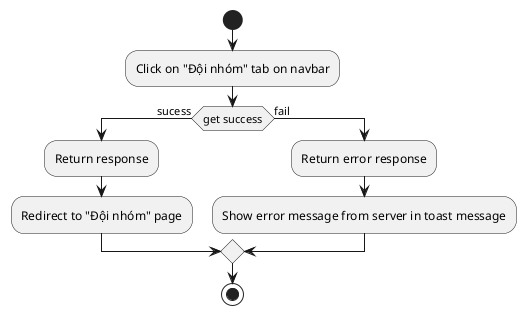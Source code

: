 @startuml
start
:Click on "Đội nhóm" tab on navbar;
if (get success) then (sucess)
    :Return response;
    :Redirect to "Đội nhóm" page;
else (fail)
    :Return error response;
    :Show error message from server in toast message;
endif
stop
@enduml